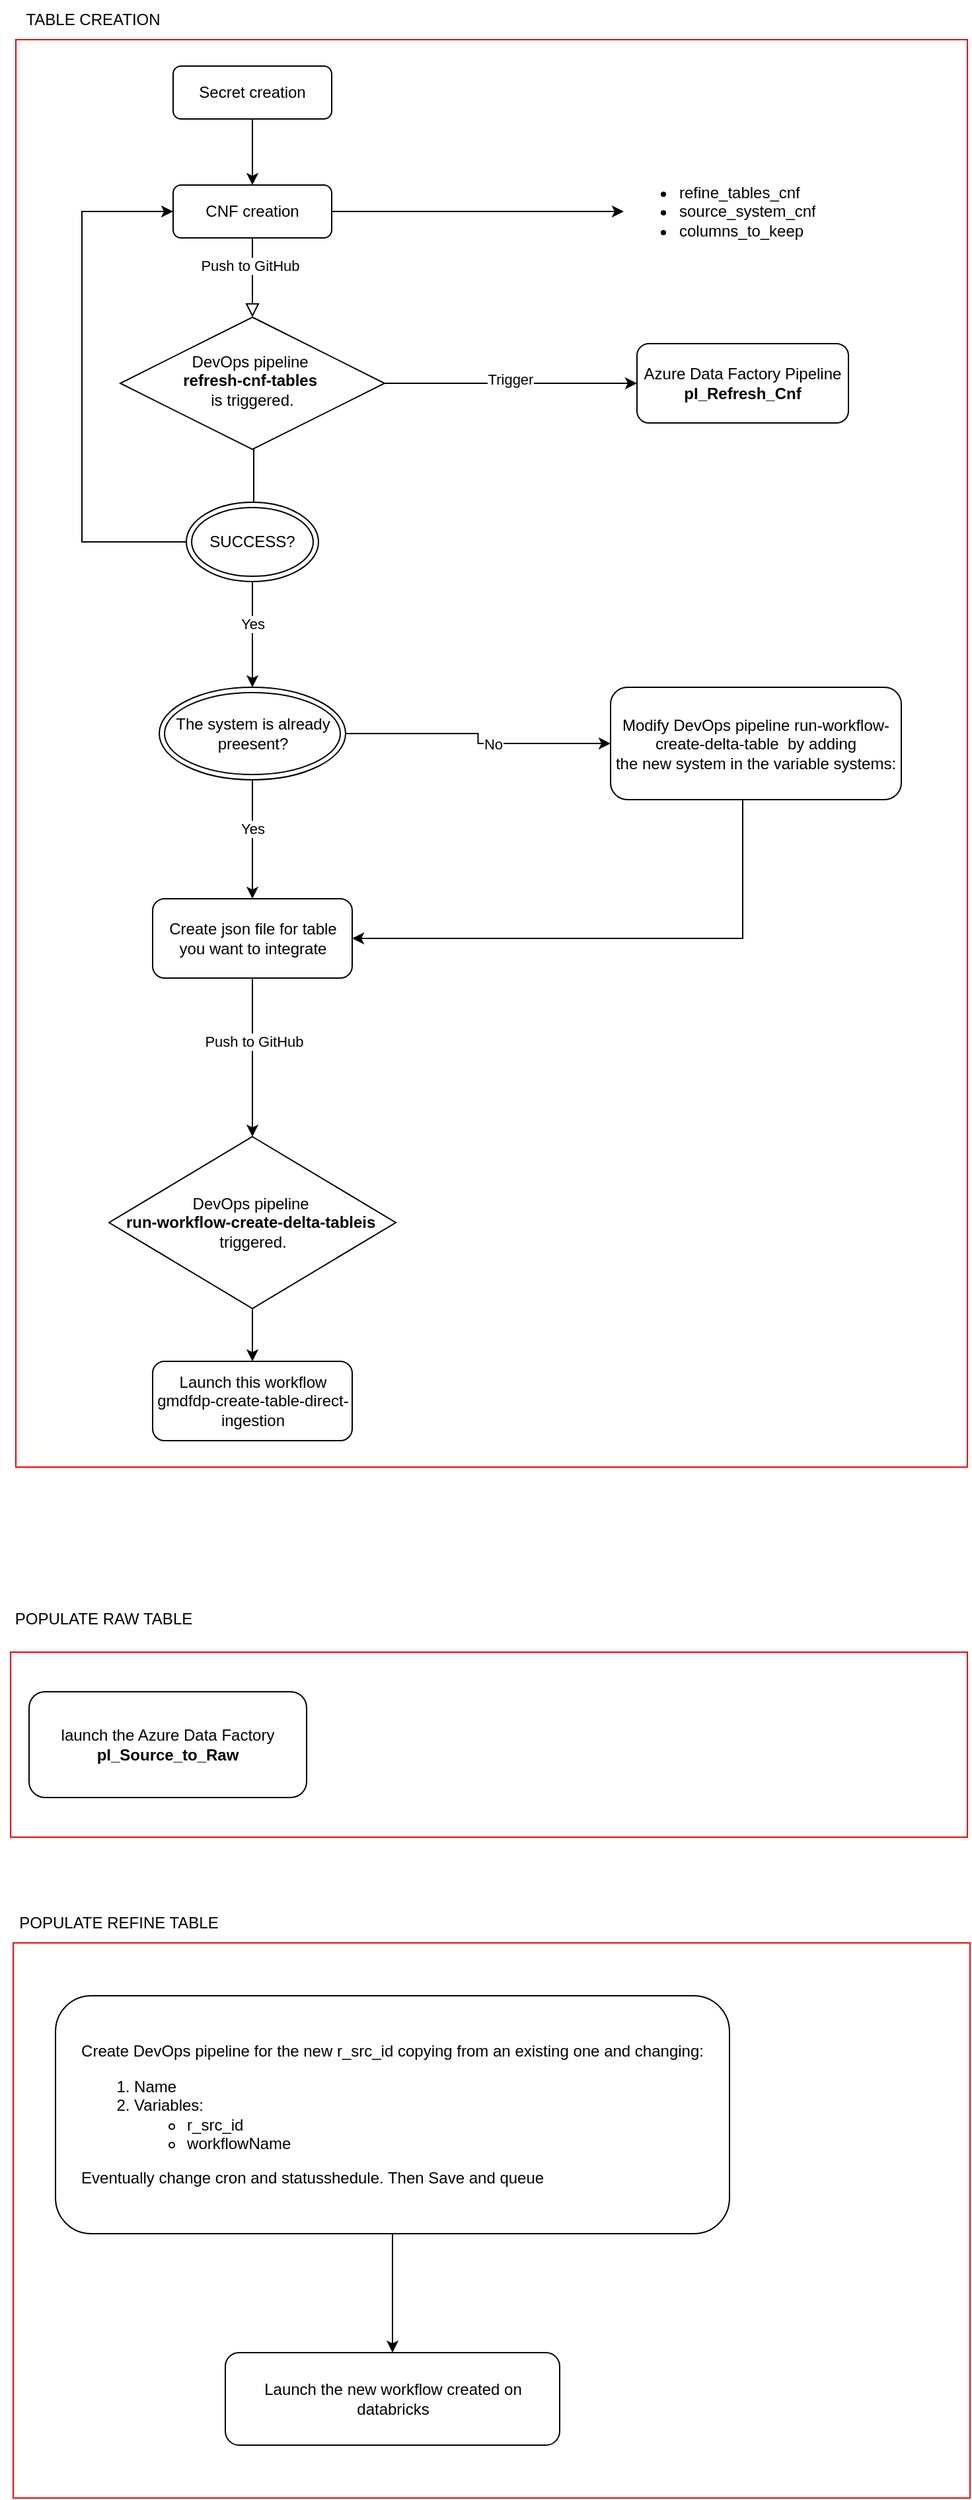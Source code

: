 <mxfile version="24.6.4" type="github">
  <diagram id="C5RBs43oDa-KdzZeNtuy" name="Page-1">
    <mxGraphModel dx="1426" dy="793" grid="1" gridSize="10" guides="1" tooltips="1" connect="1" arrows="1" fold="1" page="1" pageScale="1" pageWidth="827" pageHeight="1169" math="0" shadow="0">
      <root>
        <mxCell id="WIyWlLk6GJQsqaUBKTNV-0" />
        <mxCell id="WIyWlLk6GJQsqaUBKTNV-1" parent="WIyWlLk6GJQsqaUBKTNV-0" />
        <mxCell id="WIyWlLk6GJQsqaUBKTNV-2" value="" style="rounded=0;html=1;jettySize=auto;orthogonalLoop=1;fontSize=11;endArrow=block;endFill=0;endSize=8;strokeWidth=1;shadow=0;labelBackgroundColor=none;edgeStyle=orthogonalEdgeStyle;" parent="WIyWlLk6GJQsqaUBKTNV-1" source="WIyWlLk6GJQsqaUBKTNV-3" target="WIyWlLk6GJQsqaUBKTNV-6" edge="1">
          <mxGeometry relative="1" as="geometry" />
        </mxCell>
        <mxCell id="MYzs-p7aQHIfsuUYS8KO-1" value="Push to GitHub" style="edgeLabel;html=1;align=center;verticalAlign=middle;resizable=0;points=[];" parent="WIyWlLk6GJQsqaUBKTNV-2" vertex="1" connectable="0">
          <mxGeometry x="-0.32" y="-2" relative="1" as="geometry">
            <mxPoint as="offset" />
          </mxGeometry>
        </mxCell>
        <mxCell id="MYzs-p7aQHIfsuUYS8KO-24" style="edgeStyle=orthogonalEdgeStyle;rounded=0;orthogonalLoop=1;jettySize=auto;html=1;exitX=1;exitY=0.5;exitDx=0;exitDy=0;entryX=0;entryY=0.5;entryDx=0;entryDy=0;" parent="WIyWlLk6GJQsqaUBKTNV-1" source="WIyWlLk6GJQsqaUBKTNV-3" target="MYzs-p7aQHIfsuUYS8KO-23" edge="1">
          <mxGeometry relative="1" as="geometry" />
        </mxCell>
        <mxCell id="WIyWlLk6GJQsqaUBKTNV-3" value="CNF creation" style="rounded=1;whiteSpace=wrap;html=1;fontSize=12;glass=0;strokeWidth=1;shadow=0;" parent="WIyWlLk6GJQsqaUBKTNV-1" vertex="1">
          <mxGeometry x="159" y="150" width="120" height="40" as="geometry" />
        </mxCell>
        <mxCell id="MYzs-p7aQHIfsuUYS8KO-5" style="edgeStyle=orthogonalEdgeStyle;rounded=0;orthogonalLoop=1;jettySize=auto;html=1;exitX=1;exitY=0.5;exitDx=0;exitDy=0;entryX=0;entryY=0.5;entryDx=0;entryDy=0;" parent="WIyWlLk6GJQsqaUBKTNV-1" source="WIyWlLk6GJQsqaUBKTNV-6" target="WIyWlLk6GJQsqaUBKTNV-7" edge="1">
          <mxGeometry relative="1" as="geometry" />
        </mxCell>
        <mxCell id="MYzs-p7aQHIfsuUYS8KO-6" value="Trigger" style="edgeLabel;html=1;align=center;verticalAlign=middle;resizable=0;points=[];" parent="MYzs-p7aQHIfsuUYS8KO-5" vertex="1" connectable="0">
          <mxGeometry x="-0.01" y="3" relative="1" as="geometry">
            <mxPoint as="offset" />
          </mxGeometry>
        </mxCell>
        <mxCell id="MYzs-p7aQHIfsuUYS8KO-10" style="edgeStyle=orthogonalEdgeStyle;rounded=0;orthogonalLoop=1;jettySize=auto;html=1;exitX=0.5;exitY=1;exitDx=0;exitDy=0;entryX=0;entryY=0.5;entryDx=0;entryDy=0;" parent="WIyWlLk6GJQsqaUBKTNV-1" source="WIyWlLk6GJQsqaUBKTNV-6" target="WIyWlLk6GJQsqaUBKTNV-3" edge="1">
          <mxGeometry relative="1" as="geometry">
            <Array as="points">
              <mxPoint x="219" y="310" />
              <mxPoint x="220" y="310" />
              <mxPoint x="220" y="420" />
              <mxPoint x="90" y="420" />
              <mxPoint x="90" y="170" />
            </Array>
          </mxGeometry>
        </mxCell>
        <mxCell id="MYzs-p7aQHIfsuUYS8KO-29" value="No" style="edgeLabel;html=1;align=center;verticalAlign=middle;resizable=0;points=[];" parent="MYzs-p7aQHIfsuUYS8KO-10" vertex="1" connectable="0">
          <mxGeometry x="-0.353" relative="1" as="geometry">
            <mxPoint as="offset" />
          </mxGeometry>
        </mxCell>
        <mxCell id="WIyWlLk6GJQsqaUBKTNV-6" value="DevOps pipeline&amp;nbsp;&lt;div&gt;&lt;b&gt;refresh-cnf-tables&lt;/b&gt;&amp;nbsp;&lt;/div&gt;&lt;div&gt;is triggered.&lt;/div&gt;" style="rhombus;whiteSpace=wrap;html=1;shadow=0;fontFamily=Helvetica;fontSize=12;align=center;strokeWidth=1;spacing=6;spacingTop=-4;" parent="WIyWlLk6GJQsqaUBKTNV-1" vertex="1">
          <mxGeometry x="119" y="250" width="200" height="100" as="geometry" />
        </mxCell>
        <mxCell id="WIyWlLk6GJQsqaUBKTNV-7" value="Azure Data Factory Pipeline &lt;b&gt;pI_Refresh_Cnf&lt;/b&gt;" style="rounded=1;whiteSpace=wrap;html=1;fontSize=12;glass=0;strokeWidth=1;shadow=0;" parent="WIyWlLk6GJQsqaUBKTNV-1" vertex="1">
          <mxGeometry x="510" y="270" width="160" height="60" as="geometry" />
        </mxCell>
        <mxCell id="MYzs-p7aQHIfsuUYS8KO-8" style="edgeStyle=orthogonalEdgeStyle;rounded=0;orthogonalLoop=1;jettySize=auto;html=1;exitX=0.5;exitY=1;exitDx=0;exitDy=0;entryX=0.5;entryY=0;entryDx=0;entryDy=0;" parent="WIyWlLk6GJQsqaUBKTNV-1" source="MYzs-p7aQHIfsuUYS8KO-7" target="WIyWlLk6GJQsqaUBKTNV-3" edge="1">
          <mxGeometry relative="1" as="geometry" />
        </mxCell>
        <mxCell id="MYzs-p7aQHIfsuUYS8KO-7" value="Secret creation" style="rounded=1;whiteSpace=wrap;html=1;fontSize=12;glass=0;strokeWidth=1;shadow=0;" parent="WIyWlLk6GJQsqaUBKTNV-1" vertex="1">
          <mxGeometry x="159" y="60" width="120" height="40" as="geometry" />
        </mxCell>
        <mxCell id="MYzs-p7aQHIfsuUYS8KO-42" style="edgeStyle=orthogonalEdgeStyle;rounded=0;orthogonalLoop=1;jettySize=auto;html=1;exitX=0.5;exitY=1;exitDx=0;exitDy=0;entryX=0.5;entryY=0;entryDx=0;entryDy=0;" parent="WIyWlLk6GJQsqaUBKTNV-1" source="MYzs-p7aQHIfsuUYS8KO-16" target="MYzs-p7aQHIfsuUYS8KO-25" edge="1">
          <mxGeometry relative="1" as="geometry" />
        </mxCell>
        <mxCell id="MYzs-p7aQHIfsuUYS8KO-43" value="Push to GitHub" style="edgeLabel;html=1;align=center;verticalAlign=middle;resizable=0;points=[];" parent="MYzs-p7aQHIfsuUYS8KO-42" vertex="1" connectable="0">
          <mxGeometry x="-0.2" y="1" relative="1" as="geometry">
            <mxPoint as="offset" />
          </mxGeometry>
        </mxCell>
        <mxCell id="MYzs-p7aQHIfsuUYS8KO-16" value="Create json file for table you want to integrate" style="rounded=1;whiteSpace=wrap;html=1;fontSize=12;glass=0;strokeWidth=1;shadow=0;" parent="WIyWlLk6GJQsqaUBKTNV-1" vertex="1">
          <mxGeometry x="143.5" y="690" width="151" height="60" as="geometry" />
        </mxCell>
        <mxCell id="MYzs-p7aQHIfsuUYS8KO-23" value="&lt;ul&gt;&lt;li&gt;refine_tables_cnf&lt;/li&gt;&lt;li&gt;source_system_cnf&lt;/li&gt;&lt;li&gt;columns_to_keep&lt;/li&gt;&lt;/ul&gt;" style="text;strokeColor=none;fillColor=none;html=1;whiteSpace=wrap;verticalAlign=middle;overflow=hidden;" parent="WIyWlLk6GJQsqaUBKTNV-1" vertex="1">
          <mxGeometry x="500" y="130" width="180" height="80" as="geometry" />
        </mxCell>
        <mxCell id="MYzs-p7aQHIfsuUYS8KO-46" style="edgeStyle=orthogonalEdgeStyle;rounded=0;orthogonalLoop=1;jettySize=auto;html=1;exitX=0.5;exitY=1;exitDx=0;exitDy=0;" parent="WIyWlLk6GJQsqaUBKTNV-1" source="MYzs-p7aQHIfsuUYS8KO-25" target="MYzs-p7aQHIfsuUYS8KO-44" edge="1">
          <mxGeometry relative="1" as="geometry" />
        </mxCell>
        <mxCell id="MYzs-p7aQHIfsuUYS8KO-25" value="DevOps pipeline&amp;nbsp;&lt;br&gt;&lt;div&gt;&lt;span style=&quot;background-color: initial;&quot;&gt;&lt;b&gt;run-workflow-create-delta-table&lt;/b&gt;&lt;/span&gt;&lt;span style=&quot;background-color: initial;&quot;&gt;&lt;b&gt;is&lt;/b&gt;&amp;nbsp;&lt;/span&gt;&lt;/div&gt;&lt;div&gt;&lt;span style=&quot;background-color: initial;&quot;&gt;triggered.&lt;/span&gt;&lt;br&gt;&lt;/div&gt;" style="rhombus;whiteSpace=wrap;html=1;" parent="WIyWlLk6GJQsqaUBKTNV-1" vertex="1">
          <mxGeometry x="110.5" y="870" width="217" height="130" as="geometry" />
        </mxCell>
        <mxCell id="MYzs-p7aQHIfsuUYS8KO-32" style="edgeStyle=orthogonalEdgeStyle;rounded=0;orthogonalLoop=1;jettySize=auto;html=1;exitX=0.5;exitY=1;exitDx=0;exitDy=0;" parent="WIyWlLk6GJQsqaUBKTNV-1" source="MYzs-p7aQHIfsuUYS8KO-27" target="MYzs-p7aQHIfsuUYS8KO-31" edge="1">
          <mxGeometry relative="1" as="geometry" />
        </mxCell>
        <mxCell id="MYzs-p7aQHIfsuUYS8KO-33" value="Yes" style="edgeLabel;html=1;align=center;verticalAlign=middle;resizable=0;points=[];" parent="MYzs-p7aQHIfsuUYS8KO-32" vertex="1" connectable="0">
          <mxGeometry x="-0.2" relative="1" as="geometry">
            <mxPoint as="offset" />
          </mxGeometry>
        </mxCell>
        <mxCell id="MYzs-p7aQHIfsuUYS8KO-27" value="SUCCESS?" style="ellipse;shape=doubleEllipse;whiteSpace=wrap;html=1;" parent="WIyWlLk6GJQsqaUBKTNV-1" vertex="1">
          <mxGeometry x="169" y="390" width="100" height="60" as="geometry" />
        </mxCell>
        <mxCell id="MYzs-p7aQHIfsuUYS8KO-35" style="edgeStyle=orthogonalEdgeStyle;rounded=0;orthogonalLoop=1;jettySize=auto;html=1;exitX=0.5;exitY=1;exitDx=0;exitDy=0;" parent="WIyWlLk6GJQsqaUBKTNV-1" source="MYzs-p7aQHIfsuUYS8KO-31" target="MYzs-p7aQHIfsuUYS8KO-16" edge="1">
          <mxGeometry relative="1" as="geometry" />
        </mxCell>
        <mxCell id="MYzs-p7aQHIfsuUYS8KO-36" value="Yes" style="edgeLabel;html=1;align=center;verticalAlign=middle;resizable=0;points=[];" parent="MYzs-p7aQHIfsuUYS8KO-35" vertex="1" connectable="0">
          <mxGeometry x="-0.183" relative="1" as="geometry">
            <mxPoint as="offset" />
          </mxGeometry>
        </mxCell>
        <mxCell id="Dle0YSEPf0w_UnXYIpnk-5" style="edgeStyle=orthogonalEdgeStyle;rounded=0;orthogonalLoop=1;jettySize=auto;html=1;exitX=1;exitY=0.5;exitDx=0;exitDy=0;entryX=0;entryY=0.5;entryDx=0;entryDy=0;" edge="1" parent="WIyWlLk6GJQsqaUBKTNV-1" source="MYzs-p7aQHIfsuUYS8KO-31" target="MYzs-p7aQHIfsuUYS8KO-37">
          <mxGeometry relative="1" as="geometry" />
        </mxCell>
        <mxCell id="Dle0YSEPf0w_UnXYIpnk-6" value="No" style="edgeLabel;html=1;align=center;verticalAlign=middle;resizable=0;points=[];" vertex="1" connectable="0" parent="Dle0YSEPf0w_UnXYIpnk-5">
          <mxGeometry x="0.144" y="1" relative="1" as="geometry">
            <mxPoint y="1" as="offset" />
          </mxGeometry>
        </mxCell>
        <mxCell id="MYzs-p7aQHIfsuUYS8KO-31" value="The system is already preesent?" style="ellipse;shape=doubleEllipse;whiteSpace=wrap;html=1;" parent="WIyWlLk6GJQsqaUBKTNV-1" vertex="1">
          <mxGeometry x="148.5" y="530" width="141" height="70" as="geometry" />
        </mxCell>
        <mxCell id="MYzs-p7aQHIfsuUYS8KO-47" style="edgeStyle=orthogonalEdgeStyle;rounded=0;orthogonalLoop=1;jettySize=auto;html=1;entryX=1;entryY=0.5;entryDx=0;entryDy=0;" parent="WIyWlLk6GJQsqaUBKTNV-1" source="MYzs-p7aQHIfsuUYS8KO-37" target="MYzs-p7aQHIfsuUYS8KO-16" edge="1">
          <mxGeometry relative="1" as="geometry">
            <Array as="points">
              <mxPoint x="590" y="720" />
            </Array>
          </mxGeometry>
        </mxCell>
        <mxCell id="MYzs-p7aQHIfsuUYS8KO-37" value="Modify DevOps pipeline&amp;nbsp;run-workflow-create-delta-table&amp;nbsp;&lt;span style=&quot;background-color: initial;&quot;&gt;&amp;nbsp;by adding&lt;/span&gt;&lt;div&gt;the new system in the &lt;span style=&quot;background-color: initial;&quot;&gt;variable systems:&lt;/span&gt;&lt;/div&gt;" style="rounded=1;whiteSpace=wrap;html=1;fontSize=12;glass=0;strokeWidth=1;shadow=0;" parent="WIyWlLk6GJQsqaUBKTNV-1" vertex="1">
          <mxGeometry x="490" y="530" width="220" height="85" as="geometry" />
        </mxCell>
        <mxCell id="MYzs-p7aQHIfsuUYS8KO-44" value="Launch this workflow gmdfdp-create-table-direct-ingestion" style="rounded=1;whiteSpace=wrap;html=1;fontSize=12;glass=0;strokeWidth=1;shadow=0;" parent="WIyWlLk6GJQsqaUBKTNV-1" vertex="1">
          <mxGeometry x="143.5" y="1040" width="151" height="60" as="geometry" />
        </mxCell>
        <mxCell id="MYzs-p7aQHIfsuUYS8KO-49" value="TABLE CREATION" style="text;html=1;align=center;verticalAlign=middle;whiteSpace=wrap;rounded=0;" parent="WIyWlLk6GJQsqaUBKTNV-1" vertex="1">
          <mxGeometry x="28" y="10" width="141" height="30" as="geometry" />
        </mxCell>
        <mxCell id="MYzs-p7aQHIfsuUYS8KO-50" value="launch the Azure Data Factory &lt;b&gt;pI_Source_to_Raw&lt;/b&gt;" style="rounded=1;whiteSpace=wrap;html=1;" parent="WIyWlLk6GJQsqaUBKTNV-1" vertex="1">
          <mxGeometry x="50" y="1290" width="210" height="80" as="geometry" />
        </mxCell>
        <mxCell id="Dle0YSEPf0w_UnXYIpnk-2" value="" style="rounded=0;whiteSpace=wrap;html=1;fillColor=none;strokeColor=#f20202;" vertex="1" parent="WIyWlLk6GJQsqaUBKTNV-1">
          <mxGeometry x="36" y="1260" width="724" height="140" as="geometry" />
        </mxCell>
        <mxCell id="Dle0YSEPf0w_UnXYIpnk-3" value="POPULATE RAW TABLE" style="text;html=1;align=center;verticalAlign=middle;whiteSpace=wrap;rounded=0;" vertex="1" parent="WIyWlLk6GJQsqaUBKTNV-1">
          <mxGeometry x="36" y="1220" width="141" height="30" as="geometry" />
        </mxCell>
        <mxCell id="Dle0YSEPf0w_UnXYIpnk-10" value="" style="rounded=0;whiteSpace=wrap;html=1;fillColor=none;strokeColor=#ff0000;" vertex="1" parent="WIyWlLk6GJQsqaUBKTNV-1">
          <mxGeometry x="40" y="40" width="720" height="1080" as="geometry" />
        </mxCell>
        <mxCell id="Dle0YSEPf0w_UnXYIpnk-11" value="POPULATE REFINE TABLE" style="text;html=1;align=center;verticalAlign=middle;whiteSpace=wrap;rounded=0;" vertex="1" parent="WIyWlLk6GJQsqaUBKTNV-1">
          <mxGeometry x="36" y="1450" width="164" height="30" as="geometry" />
        </mxCell>
        <mxCell id="Dle0YSEPf0w_UnXYIpnk-16" style="edgeStyle=orthogonalEdgeStyle;rounded=0;orthogonalLoop=1;jettySize=auto;html=1;exitX=0.5;exitY=1;exitDx=0;exitDy=0;entryX=0.5;entryY=0;entryDx=0;entryDy=0;" edge="1" parent="WIyWlLk6GJQsqaUBKTNV-1" source="Dle0YSEPf0w_UnXYIpnk-12" target="Dle0YSEPf0w_UnXYIpnk-13">
          <mxGeometry relative="1" as="geometry" />
        </mxCell>
        <mxCell id="Dle0YSEPf0w_UnXYIpnk-12" value="&lt;div style=&quot;text-align: justify;&quot;&gt;&lt;span style=&quot;background-color: initial;&quot;&gt;Create DevOps pipeline for the new r_src_id copying from an existing one and changing:&lt;/span&gt;&lt;/div&gt;&lt;div&gt;&lt;ol&gt;&lt;li style=&quot;text-align: justify;&quot;&gt;Name&lt;/li&gt;&lt;li style=&quot;text-align: justify;&quot;&gt;Variables:&lt;/li&gt;&lt;ul&gt;&lt;li style=&quot;text-align: justify;&quot;&gt;&lt;span style=&quot;background-color: initial;&quot;&gt;r_src_id&lt;/span&gt;&lt;/li&gt;&lt;li style=&quot;text-align: justify;&quot;&gt;workflowName&lt;/li&gt;&lt;/ul&gt;&lt;/ol&gt;&lt;div style=&quot;text-align: justify;&quot;&gt;Eventually change cron and statusshedule. Then Save and queue&lt;/div&gt;&lt;/div&gt;" style="rounded=1;whiteSpace=wrap;html=1;align=center;" vertex="1" parent="WIyWlLk6GJQsqaUBKTNV-1">
          <mxGeometry x="70" y="1520" width="510" height="180" as="geometry" />
        </mxCell>
        <mxCell id="Dle0YSEPf0w_UnXYIpnk-13" value="Launch the new workflow created on databricks" style="rounded=1;whiteSpace=wrap;html=1;" vertex="1" parent="WIyWlLk6GJQsqaUBKTNV-1">
          <mxGeometry x="198.5" y="1790" width="253" height="70" as="geometry" />
        </mxCell>
        <mxCell id="Dle0YSEPf0w_UnXYIpnk-15" value="" style="rounded=0;whiteSpace=wrap;html=1;fillColor=none;strokeColor=#f50505;" vertex="1" parent="WIyWlLk6GJQsqaUBKTNV-1">
          <mxGeometry x="38" y="1480" width="724" height="420" as="geometry" />
        </mxCell>
      </root>
    </mxGraphModel>
  </diagram>
</mxfile>
